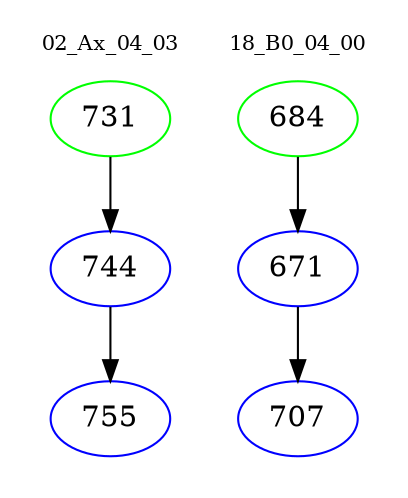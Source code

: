 digraph{
subgraph cluster_0 {
color = white
label = "02_Ax_04_03";
fontsize=10;
T0_731 [label="731", color="green"]
T0_731 -> T0_744 [color="black"]
T0_744 [label="744", color="blue"]
T0_744 -> T0_755 [color="black"]
T0_755 [label="755", color="blue"]
}
subgraph cluster_1 {
color = white
label = "18_B0_04_00";
fontsize=10;
T1_684 [label="684", color="green"]
T1_684 -> T1_671 [color="black"]
T1_671 [label="671", color="blue"]
T1_671 -> T1_707 [color="black"]
T1_707 [label="707", color="blue"]
}
}
